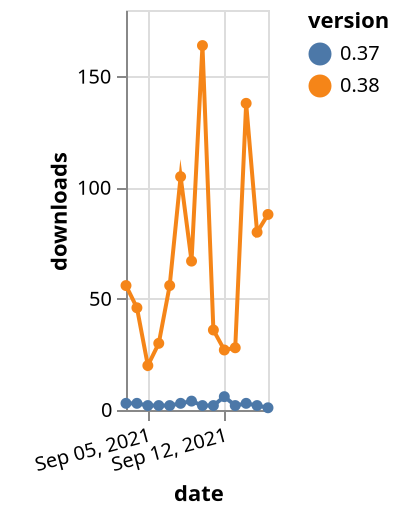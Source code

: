 {"$schema": "https://vega.github.io/schema/vega-lite/v5.json", "description": "A simple bar chart with embedded data.", "data": {"values": [{"date": "2021-09-03", "total": 8800, "delta": 3, "version": "0.37"}, {"date": "2021-09-04", "total": 8803, "delta": 3, "version": "0.37"}, {"date": "2021-09-05", "total": 8805, "delta": 2, "version": "0.37"}, {"date": "2021-09-06", "total": 8807, "delta": 2, "version": "0.37"}, {"date": "2021-09-07", "total": 8809, "delta": 2, "version": "0.37"}, {"date": "2021-09-08", "total": 8812, "delta": 3, "version": "0.37"}, {"date": "2021-09-09", "total": 8816, "delta": 4, "version": "0.37"}, {"date": "2021-09-10", "total": 8818, "delta": 2, "version": "0.37"}, {"date": "2021-09-11", "total": 8820, "delta": 2, "version": "0.37"}, {"date": "2021-09-12", "total": 8826, "delta": 6, "version": "0.37"}, {"date": "2021-09-13", "total": 8828, "delta": 2, "version": "0.37"}, {"date": "2021-09-14", "total": 8831, "delta": 3, "version": "0.37"}, {"date": "2021-09-15", "total": 8833, "delta": 2, "version": "0.37"}, {"date": "2021-09-16", "total": 8834, "delta": 1, "version": "0.37"}, {"date": "2021-09-03", "total": 68027, "delta": 56, "version": "0.38"}, {"date": "2021-09-04", "total": 68073, "delta": 46, "version": "0.38"}, {"date": "2021-09-05", "total": 68093, "delta": 20, "version": "0.38"}, {"date": "2021-09-06", "total": 68123, "delta": 30, "version": "0.38"}, {"date": "2021-09-07", "total": 68179, "delta": 56, "version": "0.38"}, {"date": "2021-09-08", "total": 68284, "delta": 105, "version": "0.38"}, {"date": "2021-09-09", "total": 68351, "delta": 67, "version": "0.38"}, {"date": "2021-09-10", "total": 68515, "delta": 164, "version": "0.38"}, {"date": "2021-09-11", "total": 68551, "delta": 36, "version": "0.38"}, {"date": "2021-09-12", "total": 68578, "delta": 27, "version": "0.38"}, {"date": "2021-09-13", "total": 68606, "delta": 28, "version": "0.38"}, {"date": "2021-09-14", "total": 68744, "delta": 138, "version": "0.38"}, {"date": "2021-09-15", "total": 68824, "delta": 80, "version": "0.38"}, {"date": "2021-09-16", "total": 68912, "delta": 88, "version": "0.38"}]}, "width": "container", "mark": {"type": "line", "point": {"filled": true}}, "encoding": {"x": {"field": "date", "type": "temporal", "timeUnit": "yearmonthdate", "title": "date", "axis": {"labelAngle": -15}}, "y": {"field": "delta", "type": "quantitative", "title": "downloads"}, "color": {"field": "version", "type": "nominal"}, "tooltip": {"field": "delta"}}}